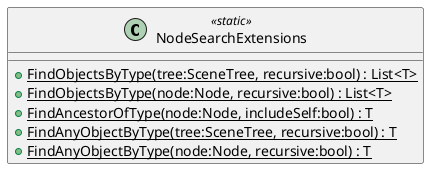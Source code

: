 @startuml
class NodeSearchExtensions <<static>> {
    + {static} FindObjectsByType(tree:SceneTree, recursive:bool) : List<T>
    + {static} FindObjectsByType(node:Node, recursive:bool) : List<T>
    + {static} FindAncestorOfType(node:Node, includeSelf:bool) : T
    + {static} FindAnyObjectByType(tree:SceneTree, recursive:bool) : T
    + {static} FindAnyObjectByType(node:Node, recursive:bool) : T
}
@enduml
